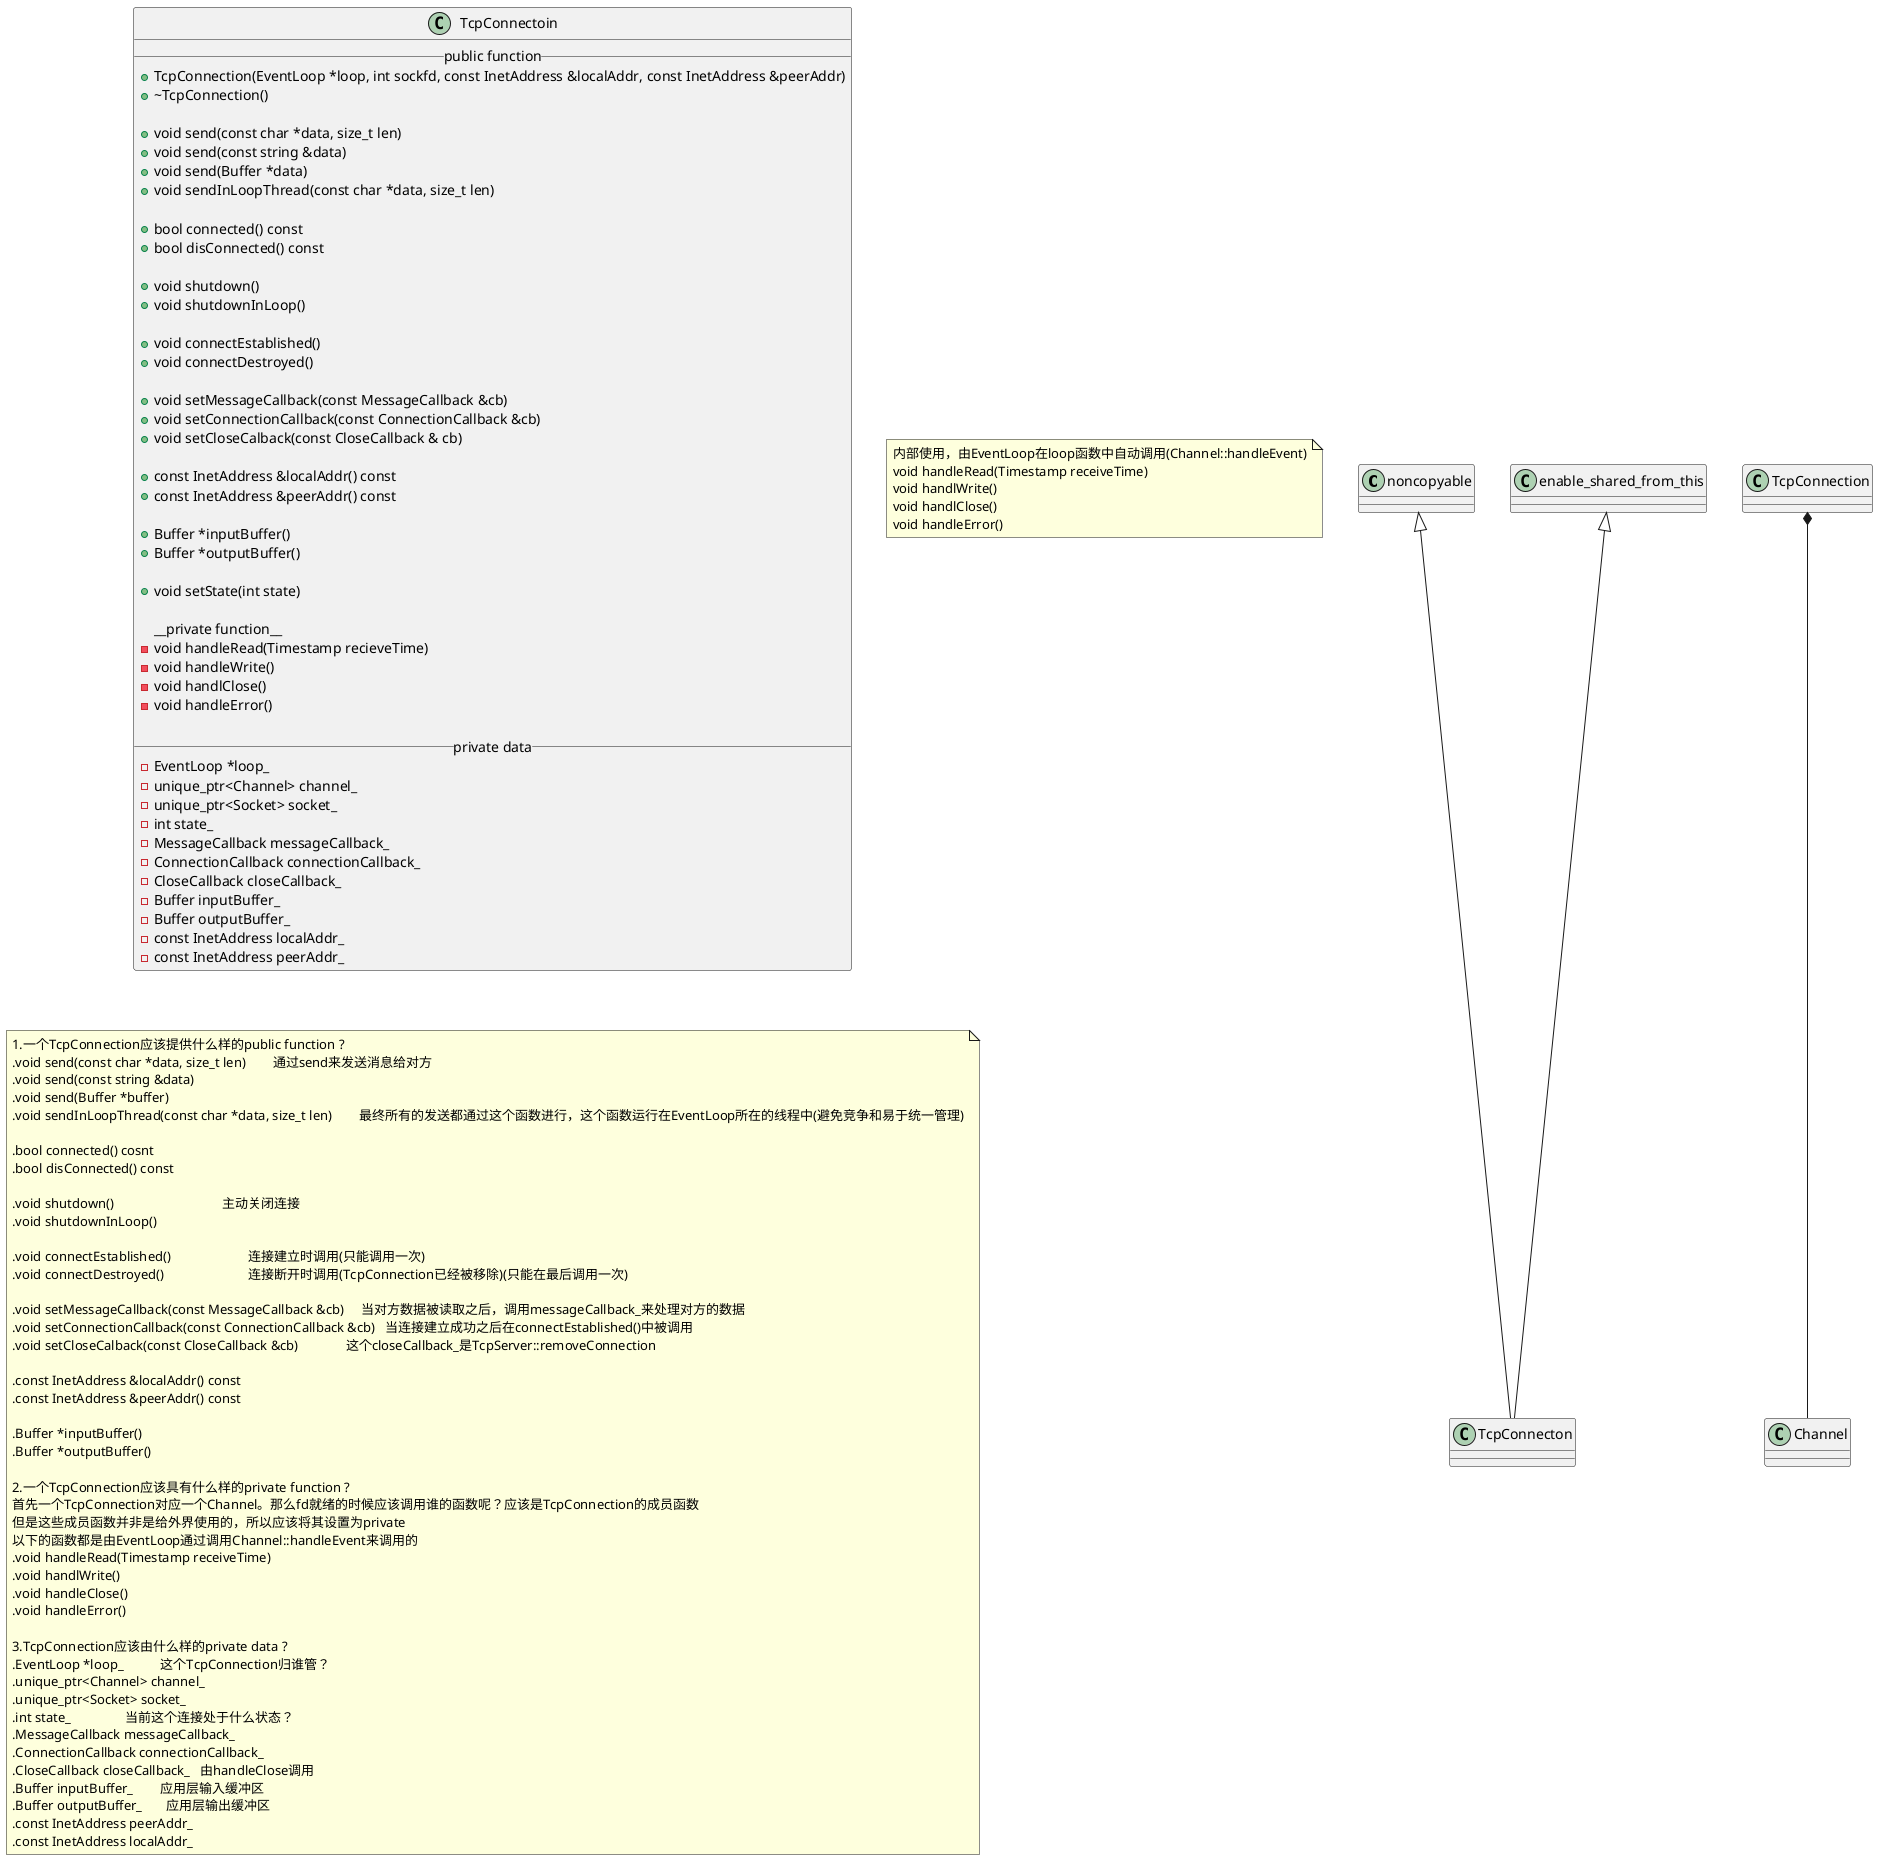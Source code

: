 @startuml 

noncopyable <|-- TcpConnecton
enable_shared_from_this <|-- TcpConnecton
TcpConnection *-- Channel 

class TcpConnectoin 
{
    __public function__
    + TcpConnection(EventLoop *loop, int sockfd, const InetAddress &localAddr, const InetAddress &peerAddr)
    + ~TcpConnection()

    + void send(const char *data, size_t len)
    + void send(const string &data)
    + void send(Buffer *data)
    + void sendInLoopThread(const char *data, size_t len)
    
    + bool connected() const 
    + bool disConnected() const 

    + void shutdown()
    + void shutdownInLoop()

    + void connectEstablished()
    + void connectDestroyed()

    + void setMessageCallback(const MessageCallback &cb)
    + void setConnectionCallback(const ConnectionCallback &cb)
    + void setCloseCalback(const CloseCallback & cb)

    + const InetAddress &localAddr() const 
    + const InetAddress &peerAddr() const 

    + Buffer *inputBuffer()
    + Buffer *outputBuffer()

    + void setState(int state)

    __private function__ 
    - void handleRead(Timestamp recieveTime)      
    - void handleWrite()
    - void handlClose()
    - void handleError()

    __private data__
    - EventLoop *loop_
    - unique_ptr<Channel> channel_
    - unique_ptr<Socket> socket_
    - int state_
    - MessageCallback messageCallback_
    - ConnectionCallback connectionCallback_
    - CloseCallback closeCallback_
    - Buffer inputBuffer_
    - Buffer outputBuffer_
    - const InetAddress localAddr_
    - const InetAddress peerAddr_
}

note as N2
内部使用，由EventLoop在loop函数中自动调用(Channel::handleEvent)
void handleRead(Timestamp receiveTime)
void handlWrite()
void handlClose()
void handleError()
end note 

note as N1
1.一个TcpConnection应该提供什么样的public function ?
.void send(const char *data, size_t len)        通过send来发送消息给对方
.void send(const string &data)
.void send(Buffer *buffer)
.void sendInLoopThread(const char *data, size_t len)        最终所有的发送都通过这个函数进行，这个函数运行在EventLoop所在的线程中(避免竞争和易于统一管理)

.bool connected() cosnt 
.bool disConnected() const 

.void shutdown()                                主动关闭连接
.void shutdownInLoop()

.void connectEstablished()                       连接建立时调用(只能调用一次)
.void connectDestroyed()                         连接断开时调用(TcpConnection已经被移除)(只能在最后调用一次)

.void setMessageCallback(const MessageCallback &cb)     当对方数据被读取之后，调用messageCallback_来处理对方的数据
.void setConnectionCallback(const ConnectionCallback &cb)   当连接建立成功之后在connectEstablished()中被调用
.void setCloseCalback(const CloseCallback &cb)              这个closeCallback_是TcpServer::removeConnection

.const InetAddress &localAddr() const 
.const InetAddress &peerAddr() const 

.Buffer *inputBuffer()
.Buffer *outputBuffer()

2.一个TcpConnection应该具有什么样的private function ?
首先一个TcpConnection对应一个Channel。那么fd就绪的时候应该调用谁的函数呢？应该是TcpConnection的成员函数
但是这些成员函数并非是给外界使用的，所以应该将其设置为private
以下的函数都是由EventLoop通过调用Channel::handleEvent来调用的
.void handleRead(Timestamp receiveTime)
.void handlWrite()
.void handleClose()
.void handleError()

3.TcpConnection应该由什么样的private data ?
.EventLoop *loop_           这个TcpConnection归谁管？
.unique_ptr<Channel> channel_
.unique_ptr<Socket> socket_
.int state_                当前这个连接处于什么状态？
.MessageCallback messageCallback_
.ConnectionCallback connectionCallback_
.CloseCallback closeCallback_   由handleClose调用
.Buffer inputBuffer_        应用层输入缓冲区
.Buffer outputBuffer_       应用层输出缓冲区
.const InetAddress peerAddr_
.const InetAddress localAddr_
end note 

@enduml